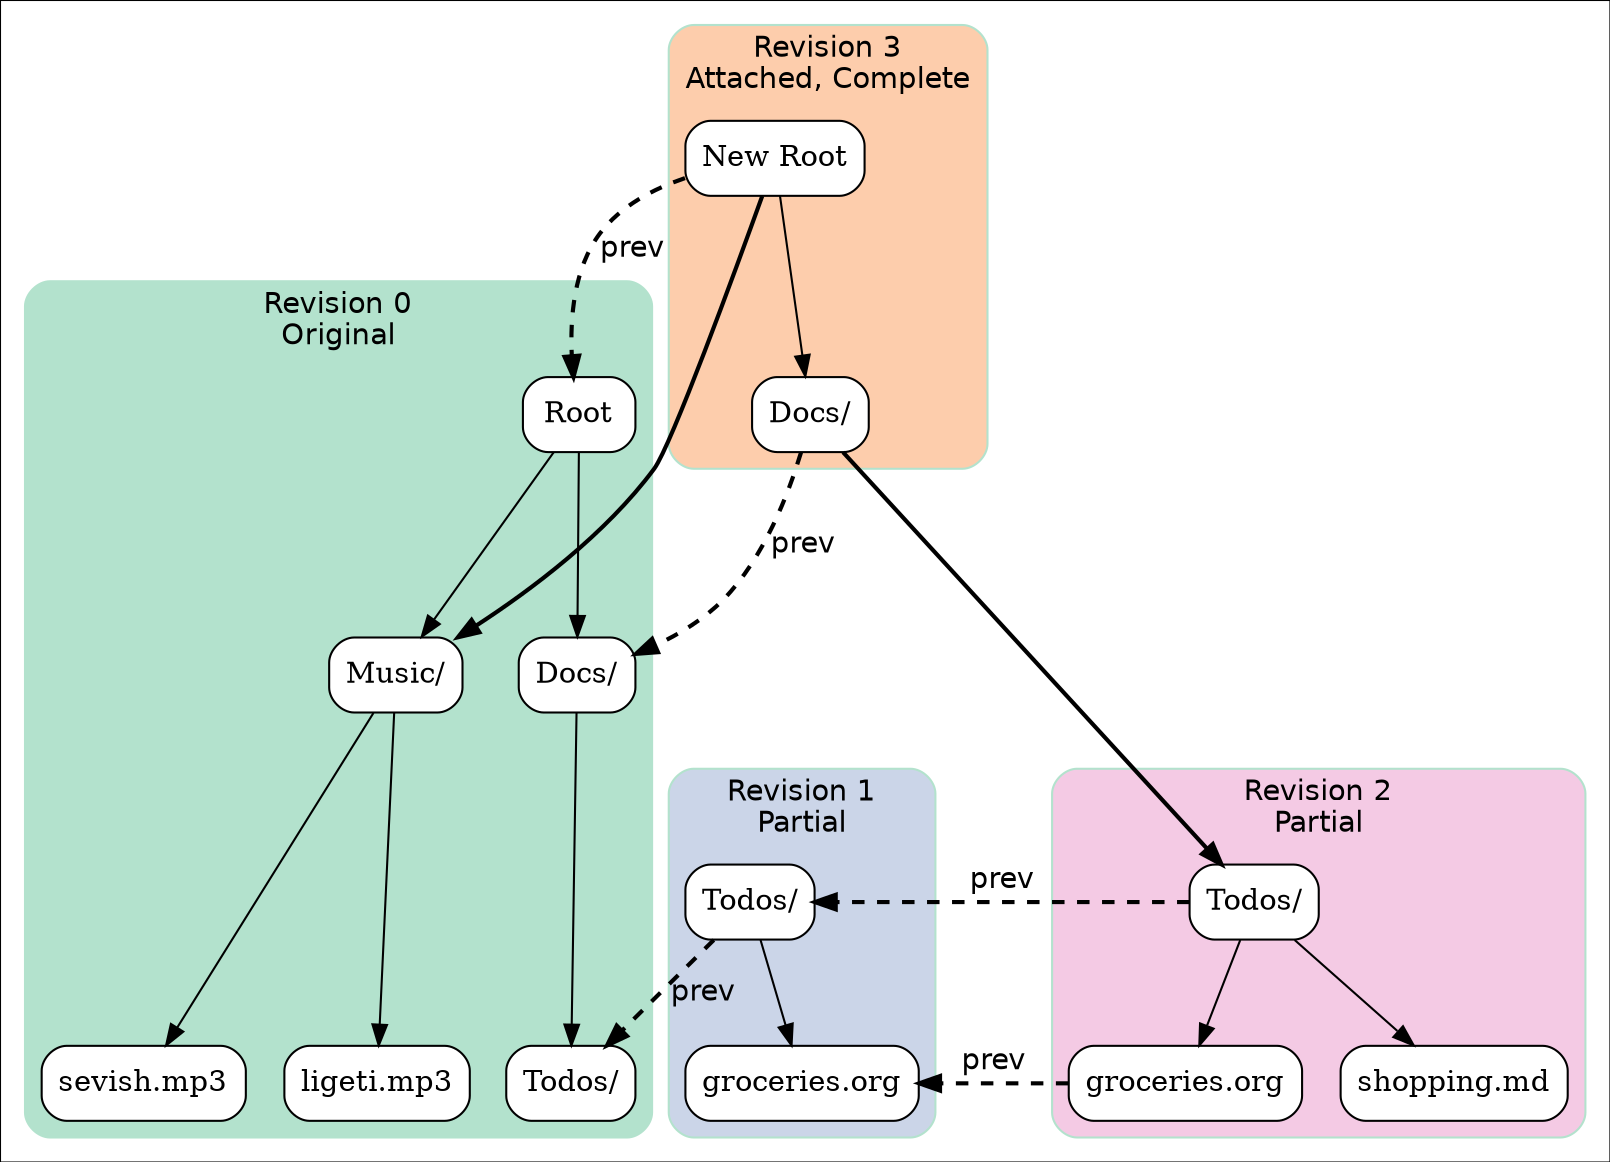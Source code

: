 digraph G {
    #########
    # SETUP #
    #########

    compound = true
    fontname = "Helvetica"

    edge [
        colorscheme = "pastel28"
        fontname = "Helvetica"
    ];

    node [
        shape = plaintext
        style = "rounded,filled"
        fillcolor = white
        shape = box
    ];

    graph [
        colorscheme = "pastel28"
        style = "rounded,filled"
        color = 1
        fontcolor = black
    ];

    #########
    # NODES #
    #########

    subgraph cluster_main {
        label = "Revision 0\nOriginal"

        edge [minlen = 2]

        a [label = "Root" shape = box]
        c [label = "Docs/"]
        d [label = "Music/"]
        y [label = "ligeti.mp3"]
        z [label = "sevish.mp3"]
        e [label = "Todos/"]

        f [style = invis]

        a -> {c d}
        c -> e
        d -> {y z}
    }

    subgraph cluster_rev1 {
        label = "Revision 1\nPartial"
        fillcolor = 3

        i [label = "Todos/"]
        j [label = "groceries.org"]

        i -> j
    }

    subgraph cluster_rev2 {
        label = "Revision 2\nPartial"
        fillcolor = 4

        k [label = "Todos/"]
        l [label = "groceries.org"]
        m [label = "shopping.md"]

        k -> {l m}
    }

    subgraph cluster_attach {
        label = "Revision 3\nAttached, Complete"
        fillcolor = 2

        o [label = "Docs/"]
        n [label = "New Root" shape = box]

        n -> o
    }

    #########
    # EDGES #
    #########

    edge [penwidth = 2]

    o -> k
    n -> d

    edge [
        style = dashed
        fontcolor = grey
        color = grey
        label = "prev"
    ]

    i -> e [weight = 100]
    k -> i [weight = 100 minlen = 5]
    n -> a [weight = 100]
    o -> c
    l -> j [minlen = 2]

    #########
    # HACKS #
    #########

    i -> l [style = invis]
    j -> l [style = invis]
    j -> l [weight = 100 style = invis]
}
